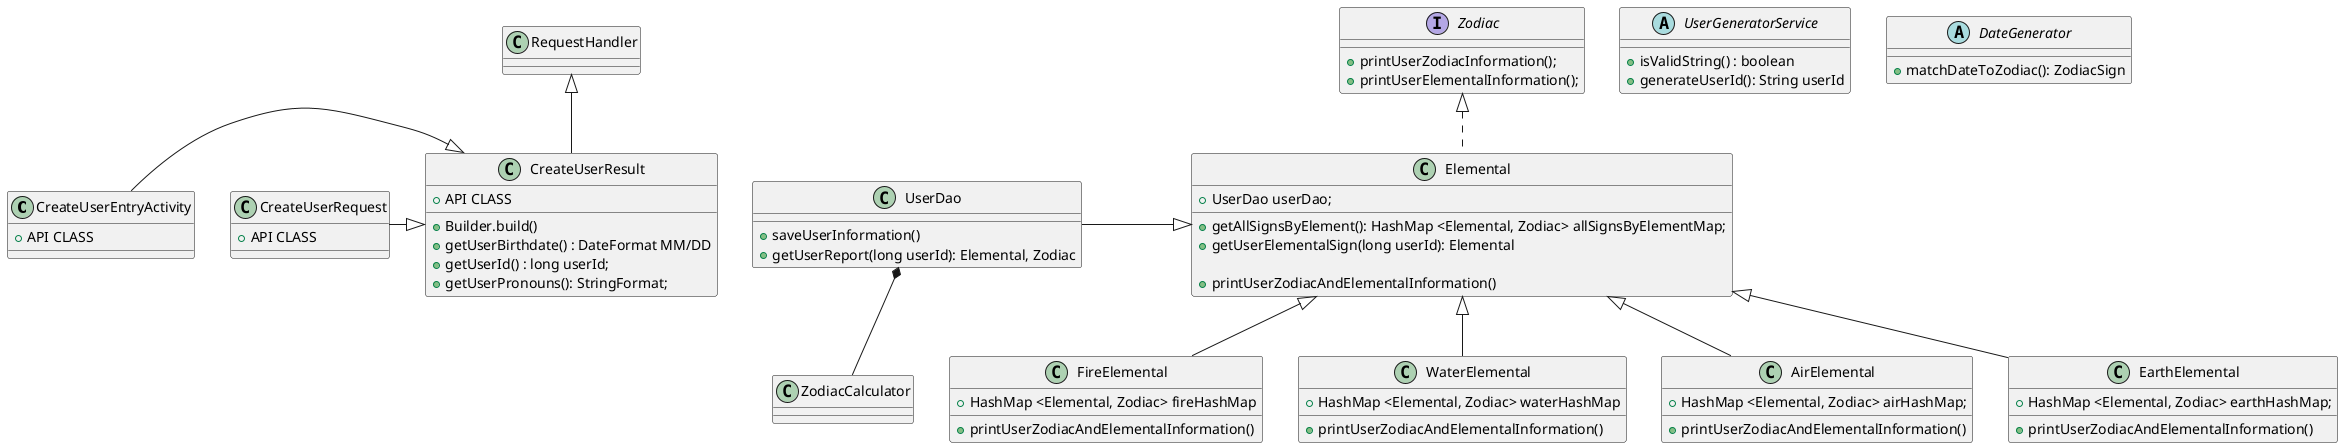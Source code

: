 @startuml
'https://plantuml.com/class-diagram



class CreateUserEntryActivity{
    + API CLASS
   }

class CreateUserRequest {
    + API CLASS
}


class CreateUserResult extends RequestHandler {
    + API CLASS
    + Builder.build()
    + getUserBirthdate() : DateFormat MM/DD
    + getUserId() : long userId;
    + getUserPronouns(): StringFormat;
}

CreateUserEntryActivity -|> CreateUserResult
CreateUserRequest -|> CreateUserResult


class UserDao{
+ saveUserInformation()
+ getUserReport(long userId): Elemental, Zodiac
}



UserDao *-- ZodiacCalculator

UserDao -|> Elemental

interface Zodiac{
    + printUserZodiacInformation();
    + printUserElementalInformation();

}


abstract class UserGeneratorService{
    + isValidString() : boolean
    + generateUserId(): String userId

}

abstract class DateGenerator{
    + matchDateToZodiac(): ZodiacSign
}

class Elemental implements Zodiac{
+ UserDao userDao;
+ getAllSignsByElement(): HashMap <Elemental, Zodiac> allSignsByElementMap;
+ getUserElementalSign(long userId): Elemental

+ printUserZodiacAndElementalInformation()

}

class FireElemental extends Elemental{
+ HashMap <Elemental, Zodiac> fireHashMap

+ printUserZodiacAndElementalInformation()


}

class WaterElemental extends Elemental {
+ HashMap <Elemental, Zodiac> waterHashMap

+ printUserZodiacAndElementalInformation()

}

class AirElemental extends Elemental{
+ HashMap <Elemental, Zodiac> airHashMap;

+ printUserZodiacAndElementalInformation()

}


class EarthElemental extends Elemental{
+ HashMap <Elemental, Zodiac> earthHashMap;
+ printUserZodiacAndElementalInformation()

}



@enduml
